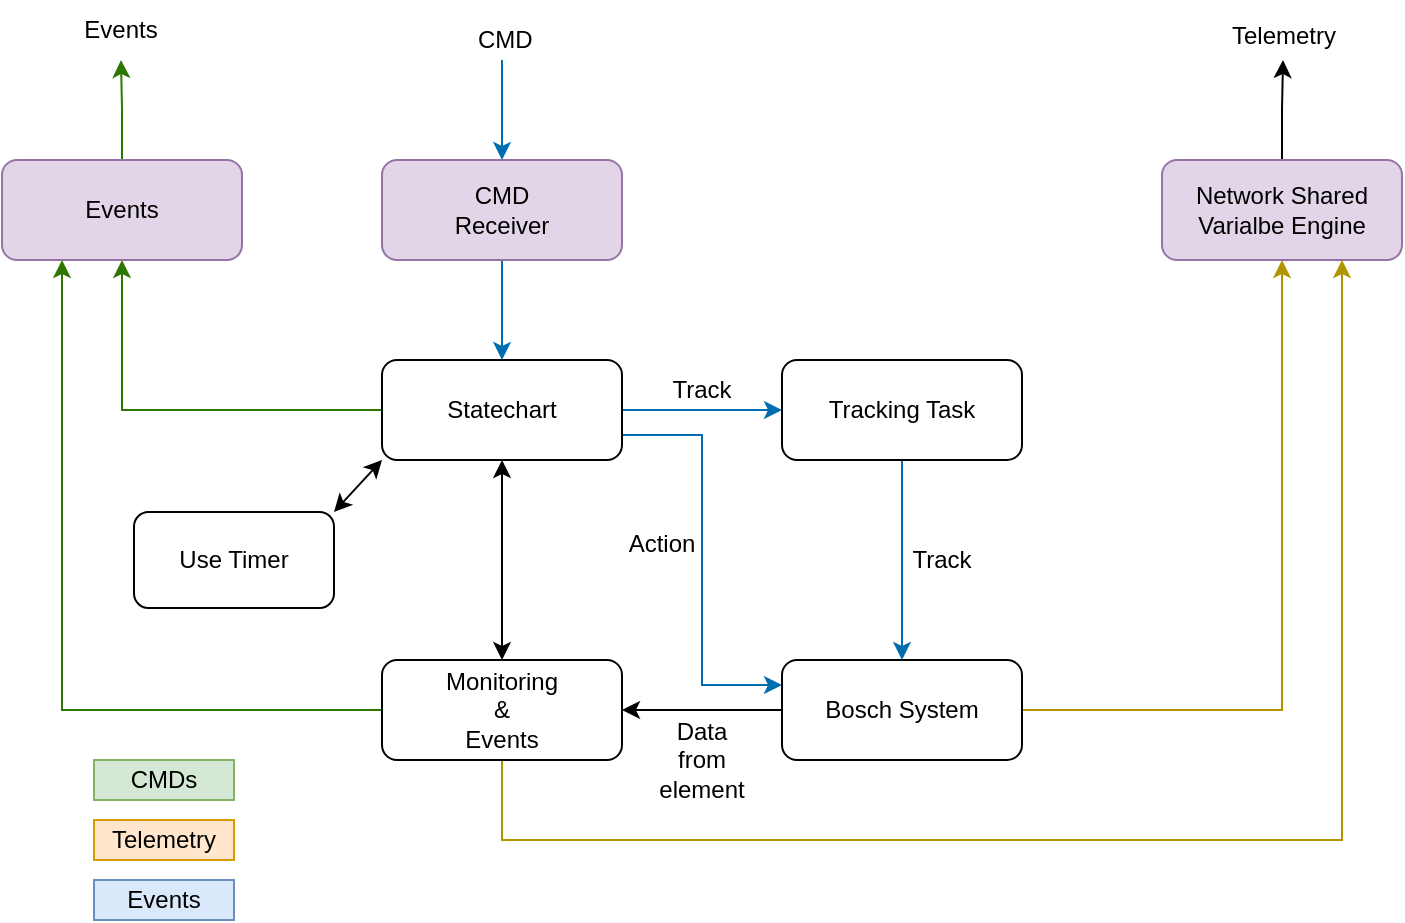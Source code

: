 <mxfile version="14.1.8" type="device"><diagram id="4Fs3FOkNfRm-VuweVcZ0" name="Page-1"><mxGraphModel dx="1086" dy="806" grid="1" gridSize="10" guides="1" tooltips="1" connect="1" arrows="1" fold="1" page="1" pageScale="1" pageWidth="827" pageHeight="1169" math="0" shadow="0"><root><mxCell id="0"/><mxCell id="1" parent="0"/><mxCell id="jKNfD1bWHJY7wMEwSr6Y-19" value="" style="edgeStyle=orthogonalEdgeStyle;rounded=0;html=1;startArrow=none;startFill=0;jettySize=auto;orthogonalLoop=1;entryX=0;entryY=0.25;entryDx=0;entryDy=0;exitX=1;exitY=0.75;exitDx=0;exitDy=0;fillColor=#1ba1e2;strokeColor=#006EAF;" parent="1" source="jKNfD1bWHJY7wMEwSr6Y-2" target="jKNfD1bWHJY7wMEwSr6Y-18" edge="1"><mxGeometry relative="1" as="geometry"><mxPoint x="444" y="305" as="targetPoint"/></mxGeometry></mxCell><mxCell id="VQZg7kYcmIEnFVLDVCGB-7" style="edgeStyle=orthogonalEdgeStyle;rounded=0;orthogonalLoop=1;jettySize=auto;html=1;exitX=1;exitY=0.5;exitDx=0;exitDy=0;entryX=0;entryY=0.5;entryDx=0;entryDy=0;fillColor=#1ba1e2;strokeColor=#006EAF;" parent="1" source="jKNfD1bWHJY7wMEwSr6Y-2" target="VQZg7kYcmIEnFVLDVCGB-3" edge="1"><mxGeometry relative="1" as="geometry"/></mxCell><mxCell id="fpzDQNw7IvzeO6F6TPuO-9" style="edgeStyle=orthogonalEdgeStyle;rounded=0;orthogonalLoop=1;jettySize=auto;html=1;exitX=0;exitY=0.5;exitDx=0;exitDy=0;entryX=0.5;entryY=1;entryDx=0;entryDy=0;fillColor=#60a917;strokeColor=#2D7600;" parent="1" source="jKNfD1bWHJY7wMEwSr6Y-2" target="8nZxhxycfe5TwlXBqpsQ-2" edge="1"><mxGeometry relative="1" as="geometry"/></mxCell><mxCell id="9b4FLkARzrzP_okviScc-2" style="rounded=0;orthogonalLoop=1;jettySize=auto;html=1;exitX=0;exitY=1;exitDx=0;exitDy=0;entryX=1;entryY=0;entryDx=0;entryDy=0;startArrow=classic;startFill=1;" edge="1" parent="1" source="jKNfD1bWHJY7wMEwSr6Y-2" target="9b4FLkARzrzP_okviScc-1"><mxGeometry relative="1" as="geometry"/></mxCell><mxCell id="jKNfD1bWHJY7wMEwSr6Y-2" value="Statechart&lt;br&gt;" style="rounded=1;whiteSpace=wrap;html=1;" parent="1" vertex="1"><mxGeometry x="254" y="280" width="120" height="50" as="geometry"/></mxCell><mxCell id="jKNfD1bWHJY7wMEwSr6Y-20" style="edgeStyle=orthogonalEdgeStyle;rounded=0;html=1;entryX=1;entryY=0.5;startArrow=none;startFill=0;jettySize=auto;orthogonalLoop=1;" parent="1" source="jKNfD1bWHJY7wMEwSr6Y-18" target="jKNfD1bWHJY7wMEwSr6Y-3" edge="1"><mxGeometry relative="1" as="geometry"><Array as="points"><mxPoint x="514" y="455"/></Array></mxGeometry></mxCell><mxCell id="fpzDQNw7IvzeO6F6TPuO-5" style="edgeStyle=orthogonalEdgeStyle;rounded=0;orthogonalLoop=1;jettySize=auto;html=1;exitX=1;exitY=0.5;exitDx=0;exitDy=0;entryX=0.5;entryY=1;entryDx=0;entryDy=0;fillColor=#e3c800;strokeColor=#B09500;" parent="1" source="jKNfD1bWHJY7wMEwSr6Y-18" target="8nZxhxycfe5TwlXBqpsQ-3" edge="1"><mxGeometry relative="1" as="geometry"/></mxCell><mxCell id="jKNfD1bWHJY7wMEwSr6Y-18" value="Bosch System" style="rounded=1;whiteSpace=wrap;html=1;" parent="1" vertex="1"><mxGeometry x="454" y="430" width="120" height="50" as="geometry"/></mxCell><mxCell id="fpzDQNw7IvzeO6F6TPuO-7" style="edgeStyle=orthogonalEdgeStyle;rounded=0;orthogonalLoop=1;jettySize=auto;html=1;exitX=0;exitY=0.5;exitDx=0;exitDy=0;entryX=0.25;entryY=1;entryDx=0;entryDy=0;fillColor=#60a917;strokeColor=#2D7600;" parent="1" source="jKNfD1bWHJY7wMEwSr6Y-3" target="8nZxhxycfe5TwlXBqpsQ-2" edge="1"><mxGeometry relative="1" as="geometry"/></mxCell><mxCell id="fpzDQNw7IvzeO6F6TPuO-8" style="edgeStyle=orthogonalEdgeStyle;rounded=0;orthogonalLoop=1;jettySize=auto;html=1;exitX=0.5;exitY=1;exitDx=0;exitDy=0;entryX=0.75;entryY=1;entryDx=0;entryDy=0;fillColor=#e3c800;strokeColor=#B09500;" parent="1" source="jKNfD1bWHJY7wMEwSr6Y-3" target="8nZxhxycfe5TwlXBqpsQ-3" edge="1"><mxGeometry relative="1" as="geometry"><Array as="points"><mxPoint x="314" y="520"/><mxPoint x="734" y="520"/></Array></mxGeometry></mxCell><mxCell id="jKNfD1bWHJY7wMEwSr6Y-3" value="Monitoring&lt;br&gt;&amp;amp;&lt;br&gt;Events&lt;br&gt;" style="rounded=1;whiteSpace=wrap;html=1;" parent="1" vertex="1"><mxGeometry x="254" y="430" width="120" height="50" as="geometry"/></mxCell><mxCell id="jKNfD1bWHJY7wMEwSr6Y-15" style="edgeStyle=orthogonalEdgeStyle;rounded=0;html=1;exitX=0.5;exitY=0;entryX=0.5;entryY=1;jettySize=auto;orthogonalLoop=1;startArrow=classic;startFill=1;" parent="1" source="jKNfD1bWHJY7wMEwSr6Y-3" target="jKNfD1bWHJY7wMEwSr6Y-2" edge="1"><mxGeometry relative="1" as="geometry"/></mxCell><mxCell id="jKNfD1bWHJY7wMEwSr6Y-21" value="Action" style="text;html=1;strokeColor=none;fillColor=none;align=center;verticalAlign=middle;whiteSpace=wrap;rounded=0;" parent="1" vertex="1"><mxGeometry x="374" y="362" width="40" height="20" as="geometry"/></mxCell><mxCell id="jKNfD1bWHJY7wMEwSr6Y-22" value="Data from element" style="text;html=1;strokeColor=none;fillColor=none;align=center;verticalAlign=middle;whiteSpace=wrap;rounded=0;" parent="1" vertex="1"><mxGeometry x="394" y="470" width="40" height="20" as="geometry"/></mxCell><mxCell id="VQZg7kYcmIEnFVLDVCGB-5" value="" style="edgeStyle=orthogonalEdgeStyle;rounded=0;orthogonalLoop=1;jettySize=auto;html=1;entryX=0.5;entryY=0;entryDx=0;entryDy=0;fillColor=#1ba1e2;strokeColor=#006EAF;" parent="1" source="VQZg7kYcmIEnFVLDVCGB-3" target="jKNfD1bWHJY7wMEwSr6Y-18" edge="1"><mxGeometry relative="1" as="geometry"><mxPoint x="504" y="410" as="targetPoint"/></mxGeometry></mxCell><mxCell id="VQZg7kYcmIEnFVLDVCGB-3" value="Tracking Task&lt;br&gt;" style="rounded=1;whiteSpace=wrap;html=1;" parent="1" vertex="1"><mxGeometry x="454" y="280" width="120" height="50" as="geometry"/></mxCell><mxCell id="VQZg7kYcmIEnFVLDVCGB-8" value="Track" style="text;html=1;strokeColor=none;fillColor=none;align=center;verticalAlign=middle;whiteSpace=wrap;rounded=0;" parent="1" vertex="1"><mxGeometry x="394" y="285" width="40" height="20" as="geometry"/></mxCell><mxCell id="VQZg7kYcmIEnFVLDVCGB-9" value="Track" style="text;html=1;strokeColor=none;fillColor=none;align=center;verticalAlign=middle;whiteSpace=wrap;rounded=0;" parent="1" vertex="1"><mxGeometry x="514" y="370" width="40" height="20" as="geometry"/></mxCell><mxCell id="fpzDQNw7IvzeO6F6TPuO-4" style="edgeStyle=orthogonalEdgeStyle;rounded=0;orthogonalLoop=1;jettySize=auto;html=1;exitX=0.5;exitY=1;exitDx=0;exitDy=0;entryX=0.5;entryY=0;entryDx=0;entryDy=0;fillColor=#1ba1e2;strokeColor=#006EAF;" parent="1" source="8nZxhxycfe5TwlXBqpsQ-1" target="jKNfD1bWHJY7wMEwSr6Y-2" edge="1"><mxGeometry relative="1" as="geometry"/></mxCell><mxCell id="8nZxhxycfe5TwlXBqpsQ-1" value="CMD&lt;br&gt;Receiver" style="rounded=1;whiteSpace=wrap;html=1;fillColor=#e1d5e7;strokeColor=#9673a6;" parent="1" vertex="1"><mxGeometry x="254" y="180" width="120" height="50" as="geometry"/></mxCell><mxCell id="fpzDQNw7IvzeO6F6TPuO-10" style="edgeStyle=orthogonalEdgeStyle;rounded=0;orthogonalLoop=1;jettySize=auto;html=1;exitX=0.5;exitY=0;exitDx=0;exitDy=0;entryX=0.5;entryY=1;entryDx=0;entryDy=0;fillColor=#60a917;strokeColor=#2D7600;" parent="1" source="8nZxhxycfe5TwlXBqpsQ-2" target="fpzDQNw7IvzeO6F6TPuO-2" edge="1"><mxGeometry relative="1" as="geometry"/></mxCell><mxCell id="8nZxhxycfe5TwlXBqpsQ-2" value="Events" style="rounded=1;whiteSpace=wrap;html=1;fillColor=#e1d5e7;strokeColor=#9673a6;" parent="1" vertex="1"><mxGeometry x="64" y="180" width="120" height="50" as="geometry"/></mxCell><mxCell id="fpzDQNw7IvzeO6F6TPuO-12" style="edgeStyle=orthogonalEdgeStyle;rounded=0;orthogonalLoop=1;jettySize=auto;html=1;exitX=0.5;exitY=0;exitDx=0;exitDy=0;entryX=0.5;entryY=1;entryDx=0;entryDy=0;" parent="1" source="8nZxhxycfe5TwlXBqpsQ-3" target="fpzDQNw7IvzeO6F6TPuO-3" edge="1"><mxGeometry relative="1" as="geometry"/></mxCell><mxCell id="8nZxhxycfe5TwlXBqpsQ-3" value="Network Shared Varialbe Engine" style="rounded=1;whiteSpace=wrap;html=1;fillColor=#e1d5e7;strokeColor=#9673a6;" parent="1" vertex="1"><mxGeometry x="644" y="180" width="120" height="50" as="geometry"/></mxCell><mxCell id="8nZxhxycfe5TwlXBqpsQ-4" value="&lt;font color=&quot;#000000&quot;&gt;CMDs&lt;/font&gt;" style="rounded=0;whiteSpace=wrap;html=1;align=center;gradientDirection=east;strokeColor=#82b366;fillColor=#d5e8d4;" parent="1" vertex="1"><mxGeometry x="110" y="480" width="70" height="20" as="geometry"/></mxCell><mxCell id="8nZxhxycfe5TwlXBqpsQ-5" value="&lt;font color=&quot;#000000&quot;&gt;Telemetry&lt;/font&gt;" style="rounded=0;whiteSpace=wrap;html=1;align=center;gradientDirection=east;strokeColor=#d79b00;fillColor=#ffe6cc;" parent="1" vertex="1"><mxGeometry x="110" y="510" width="70" height="20" as="geometry"/></mxCell><mxCell id="8nZxhxycfe5TwlXBqpsQ-6" value="&lt;font color=&quot;#000000&quot;&gt;Events&lt;/font&gt;" style="rounded=0;whiteSpace=wrap;html=1;align=center;gradientDirection=east;strokeColor=#6c8ebf;fillColor=#dae8fc;" parent="1" vertex="1"><mxGeometry x="110" y="540" width="70" height="20" as="geometry"/></mxCell><mxCell id="fpzDQNw7IvzeO6F6TPuO-11" style="edgeStyle=orthogonalEdgeStyle;rounded=0;orthogonalLoop=1;jettySize=auto;html=1;exitX=0.5;exitY=1;exitDx=0;exitDy=0;entryX=0.5;entryY=0;entryDx=0;entryDy=0;fillColor=#1ba1e2;strokeColor=#006EAF;" parent="1" source="fpzDQNw7IvzeO6F6TPuO-1" target="8nZxhxycfe5TwlXBqpsQ-1" edge="1"><mxGeometry relative="1" as="geometry"/></mxCell><mxCell id="fpzDQNw7IvzeO6F6TPuO-1" value="&amp;nbsp;CMD" style="text;html=1;strokeColor=none;fillColor=none;align=center;verticalAlign=middle;whiteSpace=wrap;rounded=0;" parent="1" vertex="1"><mxGeometry x="294" y="110" width="40" height="20" as="geometry"/></mxCell><mxCell id="fpzDQNw7IvzeO6F6TPuO-2" value="Events" style="text;html=1;strokeColor=none;fillColor=none;align=center;verticalAlign=middle;whiteSpace=wrap;rounded=0;" parent="1" vertex="1"><mxGeometry x="91" y="100" width="65" height="30" as="geometry"/></mxCell><mxCell id="fpzDQNw7IvzeO6F6TPuO-3" value="Telemetry" style="text;html=1;strokeColor=none;fillColor=none;align=center;verticalAlign=middle;whiteSpace=wrap;rounded=0;" parent="1" vertex="1"><mxGeometry x="674.5" y="105" width="60" height="25" as="geometry"/></mxCell><mxCell id="9b4FLkARzrzP_okviScc-1" value="Use Timer" style="rounded=1;whiteSpace=wrap;html=1;" vertex="1" parent="1"><mxGeometry x="130" y="356" width="100" height="48" as="geometry"/></mxCell></root></mxGraphModel></diagram></mxfile>